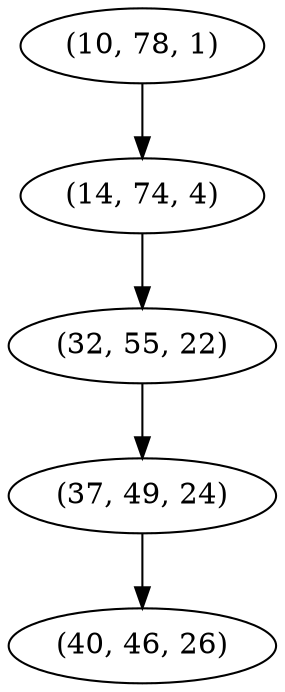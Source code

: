 digraph tree {
    "(10, 78, 1)";
    "(14, 74, 4)";
    "(32, 55, 22)";
    "(37, 49, 24)";
    "(40, 46, 26)";
    "(10, 78, 1)" -> "(14, 74, 4)";
    "(14, 74, 4)" -> "(32, 55, 22)";
    "(32, 55, 22)" -> "(37, 49, 24)";
    "(37, 49, 24)" -> "(40, 46, 26)";
}
